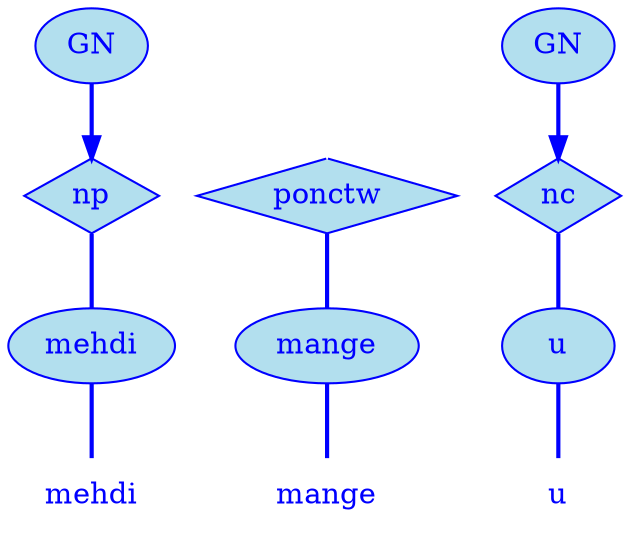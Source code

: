 digraph g {
	graph [bb="0,0,260,252"];
	node [label="\N"];
	graph [_draw_="c 5 -white C 5 -white P 4 0 0 0 252 260 252 260 0 ",
		xdotversion="1.2"];
	"mc1s1_t1#token84" [label=mehdi, shape=plaintext, fillcolor=lightblue2, fontcolor=blue, pos="40,18", width="0.81", height="0.50", _ldraw_="F 14.000000 11 -Times-Roman c 4 -blue T 40 13 0 42 5 -mehdi "];
	"mc1s1_W1#wordmc1s1_t1#token" [label=mehdi, shape=ellipse, fillcolor=lightblue2, fontcolor=blue, pos="40,90", width="1.11", height="0.50", color=blue, style=filled, _draw_="S 6 -filled c 4 -blue C 10 -lightblue2 E 40 90 40 18 ", _ldraw_="F 14.000000 11 -Times-Roman c 4 -blue T 40 85 0 42 5 -mehdi "];
	"mc1s1_P13#pos" [label=np, shape=diamond, fillcolor=lightblue2, fontcolor=blue, pos="40,162", width="0.75", height="0.50", color=blue, style=filled, _draw_="S 6 -filled c 4 -blue C 10 -lightblue2 P 4 40 180 13 162 40 144 67 162 ", _ldraw_="F 14.000000 11 -Times-Roman c 4 -blue T 40 157 0 17 2 -np "];
	"mc1s1_chk0#chunk" [label=GN, fillcolor=lightblue2, fontcolor=blue, pos="40,234", width="0.75", height="0.50", color=blue, style=filled, arrowhead=doubleoctagon, _draw_="S 6 -filled c 4 -blue C 10 -lightblue2 E 40 234 27 18 ", _ldraw_="F 14.000000 11 -Times-Roman c 4 -blue T 40 229 0 22 2 -GN "];
	"mc1s1_t3#token87" [label=mange, shape=plaintext, fillcolor=lightblue2, fontcolor=blue, pos="142,18", width="0.86", height="0.50", _ldraw_="F 14.000000 11 -Times-Roman c 4 -blue T 142 13 0 47 5 -mange "];
	"mc1s1_W2#wordmc1s1_t3#token" [label=mange, shape=ellipse, fillcolor=lightblue2, fontcolor=blue, pos="142,90", width="1.22", height="0.50", color=blue, style=filled, _draw_="S 6 -filled c 4 -blue C 10 -lightblue2 E 142 90 44 18 ", _ldraw_="F 14.000000 11 -Times-Roman c 4 -blue T 142 85 0 47 5 -mange "];
	"mc1s1_P40#pos" [label=ponctw, shape=diamond, fillcolor=lightblue2, fontcolor=blue, pos="142,162", width="1.28", height="0.50", color=blue, style=filled, _draw_="S 6 -filled c 4 -blue C 10 -lightblue2 P 4 142 180 96 162 142 144 188 162 ", _ldraw_="F 14.000000 11 -Times-Roman c 4 -blue T 142 157 0 51 6 -ponctw "];
	"mc1s1_t5#token78" [label=u, shape=plaintext, fillcolor=lightblue2, fontcolor=blue, pos="233,18", width="0.75", height="0.50", _ldraw_="F 14.000000 11 -Times-Roman c 4 -blue T 233 13 0 9 1 -u "];
	"mc1s1_W3#wordmc1s1_t5#token" [label=u, shape=ellipse, fillcolor=lightblue2, fontcolor=blue, pos="233,90", width="0.75", height="0.50", color=blue, style=filled, _draw_="S 6 -filled c 4 -blue C 10 -lightblue2 E 233 90 27 18 ", _ldraw_="F 14.000000 11 -Times-Roman c 4 -blue T 233 85 0 9 1 -u "];
	"mc1s1_P51L1#pos" [label=nc, shape=diamond, fillcolor=lightblue2, fontcolor=blue, pos="233,162", width="0.75", height="0.50", color=blue, style=filled, _draw_="S 6 -filled c 4 -blue C 10 -lightblue2 P 4 233 180 206 162 233 144 260 162 ", _ldraw_="F 14.000000 11 -Times-Roman c 4 -blue T 233 157 0 16 2 -nc "];
	"mc1s1_chk1#chunk" [label=GN, fillcolor=lightblue2, fontcolor=blue, pos="233,234", width="0.75", height="0.50", color=blue, style=filled, arrowhead=doubleoctagon, _draw_="S 6 -filled c 4 -blue C 10 -lightblue2 E 233 234 27 18 ", _ldraw_="F 14.000000 11 -Times-Roman c 4 -blue T 233 229 0 22 2 -GN "];
	"mc1s1_P40#pos#empty" [shape=point, fillcolor=white, fontcolor=white, pos="142,234", width="0.06", height="0.06", color=white, size=2, _draw_="S 6 -filled c 5 -white C 5 -white E 142 234 2 2 "];
	"mc1s1_W1#wordmc1s1_t1#token" -> "mc1s1_t1#token84" [arrowhead=none, color=blue, fontcolor=blue, style=bold, minlen=1, pos="40,72 40,61 40,47 40,36", _draw_="S 4 -bold c 4 -blue B 4 40 72 40 61 40 47 40 36 "];
	"mc1s1_P13#pos" -> "mc1s1_W1#wordmc1s1_t1#token" [arrowhead=none, color=blue, fontcolor=blue, style=bold, minlen=1, pos="40,144 40,133 40,119 40,108", _draw_="S 4 -bold c 4 -blue B 4 40 144 40 133 40 119 40 108 "];
	"mc1s1_chk0#chunk" -> "mc1s1_P13#pos" [color=blue, fontcolor=blue, style=bold, minlen=1, pos="e,40,180 40,216 40,208 40,199 40,190", shape=normal, _draw_="S 4 -bold c 4 -blue B 4 40 216 40 208 40 199 40 190 ", _hdraw_="S 5 -solid S 15 -setlinewidth(1) c 4 -blue C 4 -blue P 3 44 190 40 180 37 190 "];
	"mc1s1_W2#wordmc1s1_t3#token" -> "mc1s1_t3#token87" [arrowhead=none, color=blue, fontcolor=blue, style=bold, minlen=1, pos="142,72 142,61 142,47 142,36", _draw_="S 4 -bold c 4 -blue B 4 142 72 142 61 142 47 142 36 "];
	"mc1s1_P40#pos" -> "mc1s1_W2#wordmc1s1_t3#token" [arrowhead=none, color=blue, fontcolor=blue, style=bold, minlen=1, pos="142,144 142,133 142,119 142,108", _draw_="S 4 -bold c 4 -blue B 4 142 144 142 133 142 119 142 108 "];
	"mc1s1_W3#wordmc1s1_t5#token" -> "mc1s1_t5#token78" [arrowhead=none, color=blue, fontcolor=blue, style=bold, minlen=1, pos="233,72 233,61 233,47 233,36", _draw_="S 4 -bold c 4 -blue B 4 233 72 233 61 233 47 233 36 "];
	"mc1s1_P51L1#pos" -> "mc1s1_W3#wordmc1s1_t5#token" [arrowhead=none, color=blue, fontcolor=blue, style=bold, minlen=1, pos="233,144 233,133 233,119 233,108", _draw_="S 4 -bold c 4 -blue B 4 233 144 233 133 233 119 233 108 "];
	"mc1s1_chk1#chunk" -> "mc1s1_P51L1#pos" [color=blue, fontcolor=blue, style=bold, minlen=1, pos="e,233,180 233,216 233,208 233,199 233,190", shape=normal, _draw_="S 4 -bold c 4 -blue B 4 233 216 233 208 233 199 233 190 ", _hdraw_="S 5 -solid S 15 -setlinewidth(1) c 4 -blue C 4 -blue P 3 237 190 233 180 230 190 "];
	"mc1s1_P40#pos#empty" -> "mc1s1_P40#pos" [color=white, fontcolor=white, minlen=1, pos="e,142,180 142,232 142,225 142,207 142,190", shape=none, _draw_="c 5 -white B 4 142 232 142 225 142 207 142 190 ", _hdraw_="S 5 -solid S 15 -setlinewidth(1) c 5 -white C 5 -white P 3 146 190 142 180 139 190 "];
}
